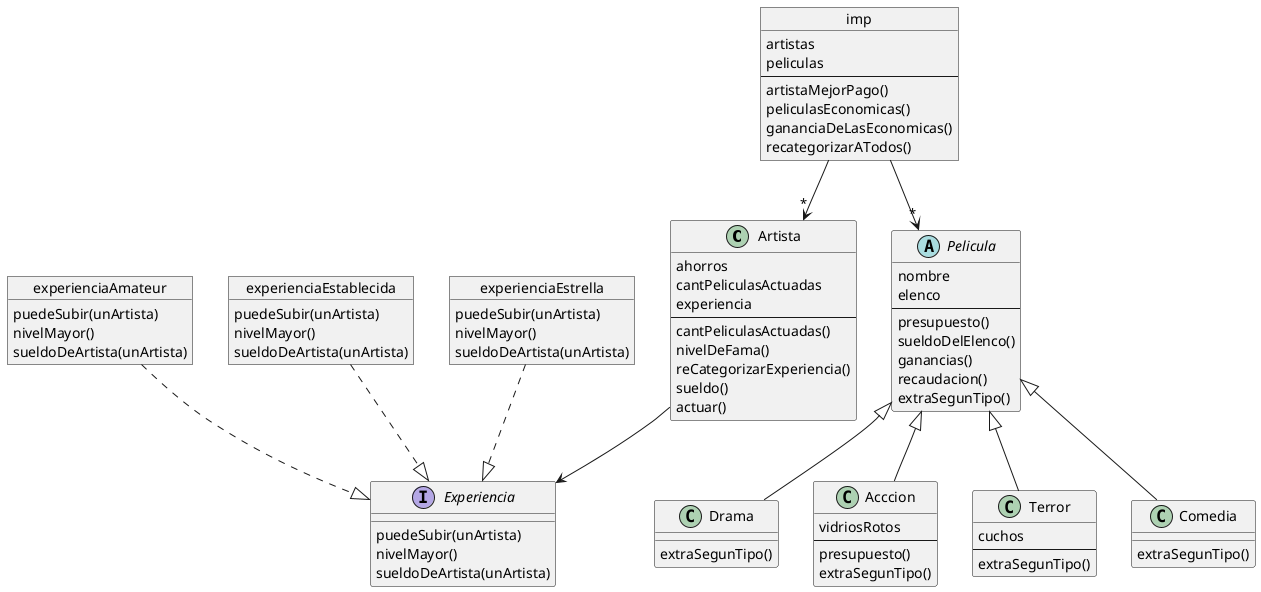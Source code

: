 @startuml diagramaDelCodigo

class Artista { 
ahorros
cantPeliculasActuadas
experiencia
--
cantPeliculasActuadas()
nivelDeFama()
reCategorizarExperiencia()
sueldo()
actuar()
} 

interface Experiencia{
puedeSubir(unArtista)
nivelMayor()
sueldoDeArtista(unArtista)
}

object experienciaAmateur { 
puedeSubir(unArtista)
nivelMayor()
sueldoDeArtista(unArtista)
} 

object experienciaEstablecida { 
puedeSubir(unArtista)
nivelMayor()
sueldoDeArtista(unArtista)
} 

object experienciaEstrella { 
puedeSubir(unArtista)
nivelMayor()
sueldoDeArtista(unArtista)
} 

abstract class Pelicula { 
nombre
elenco
--
presupuesto()
sueldoDelElenco()
ganancias()
recaudacion()
extraSegunTipo()
} 

class Drama extends Pelicula{ 
extraSegunTipo()
} 

class Acccion extends Pelicula{ 
vidriosRotos
--
presupuesto()
extraSegunTipo()
} 

class Terror extends Pelicula{ 
cuchos
--
extraSegunTipo()
} 

class Comedia extends Pelicula{ 
extraSegunTipo()
} 

object imp { 
artistas
peliculas
--
artistaMejorPago()
peliculasEconomicas()
gananciaDeLasEconomicas()
recategorizarATodos()
} 

imp -->"*" Pelicula
imp -->"*" Artista
Artista --> Experiencia
experienciaAmateur ..|> Experiencia
experienciaEstablecida ..|> Experiencia
experienciaEstrella ..|> Experiencia

@enduml